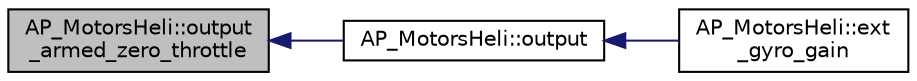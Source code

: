 digraph "AP_MotorsHeli::output_armed_zero_throttle"
{
 // INTERACTIVE_SVG=YES
  edge [fontname="Helvetica",fontsize="10",labelfontname="Helvetica",labelfontsize="10"];
  node [fontname="Helvetica",fontsize="10",shape=record];
  rankdir="LR";
  Node1 [label="AP_MotorsHeli::output\l_armed_zero_throttle",height=0.2,width=0.4,color="black", fillcolor="grey75", style="filled", fontcolor="black"];
  Node1 -> Node2 [dir="back",color="midnightblue",fontsize="10",style="solid",fontname="Helvetica"];
  Node2 [label="AP_MotorsHeli::output",height=0.2,width=0.4,color="black", fillcolor="white", style="filled",URL="$classAP__MotorsHeli.html#aabf1cf894dcf76abdb3683a5d68840de"];
  Node2 -> Node3 [dir="back",color="midnightblue",fontsize="10",style="solid",fontname="Helvetica"];
  Node3 [label="AP_MotorsHeli::ext\l_gyro_gain",height=0.2,width=0.4,color="black", fillcolor="white", style="filled",URL="$classAP__MotorsHeli.html#a8b0d54942a34f4d65a01931d48535e88"];
}
